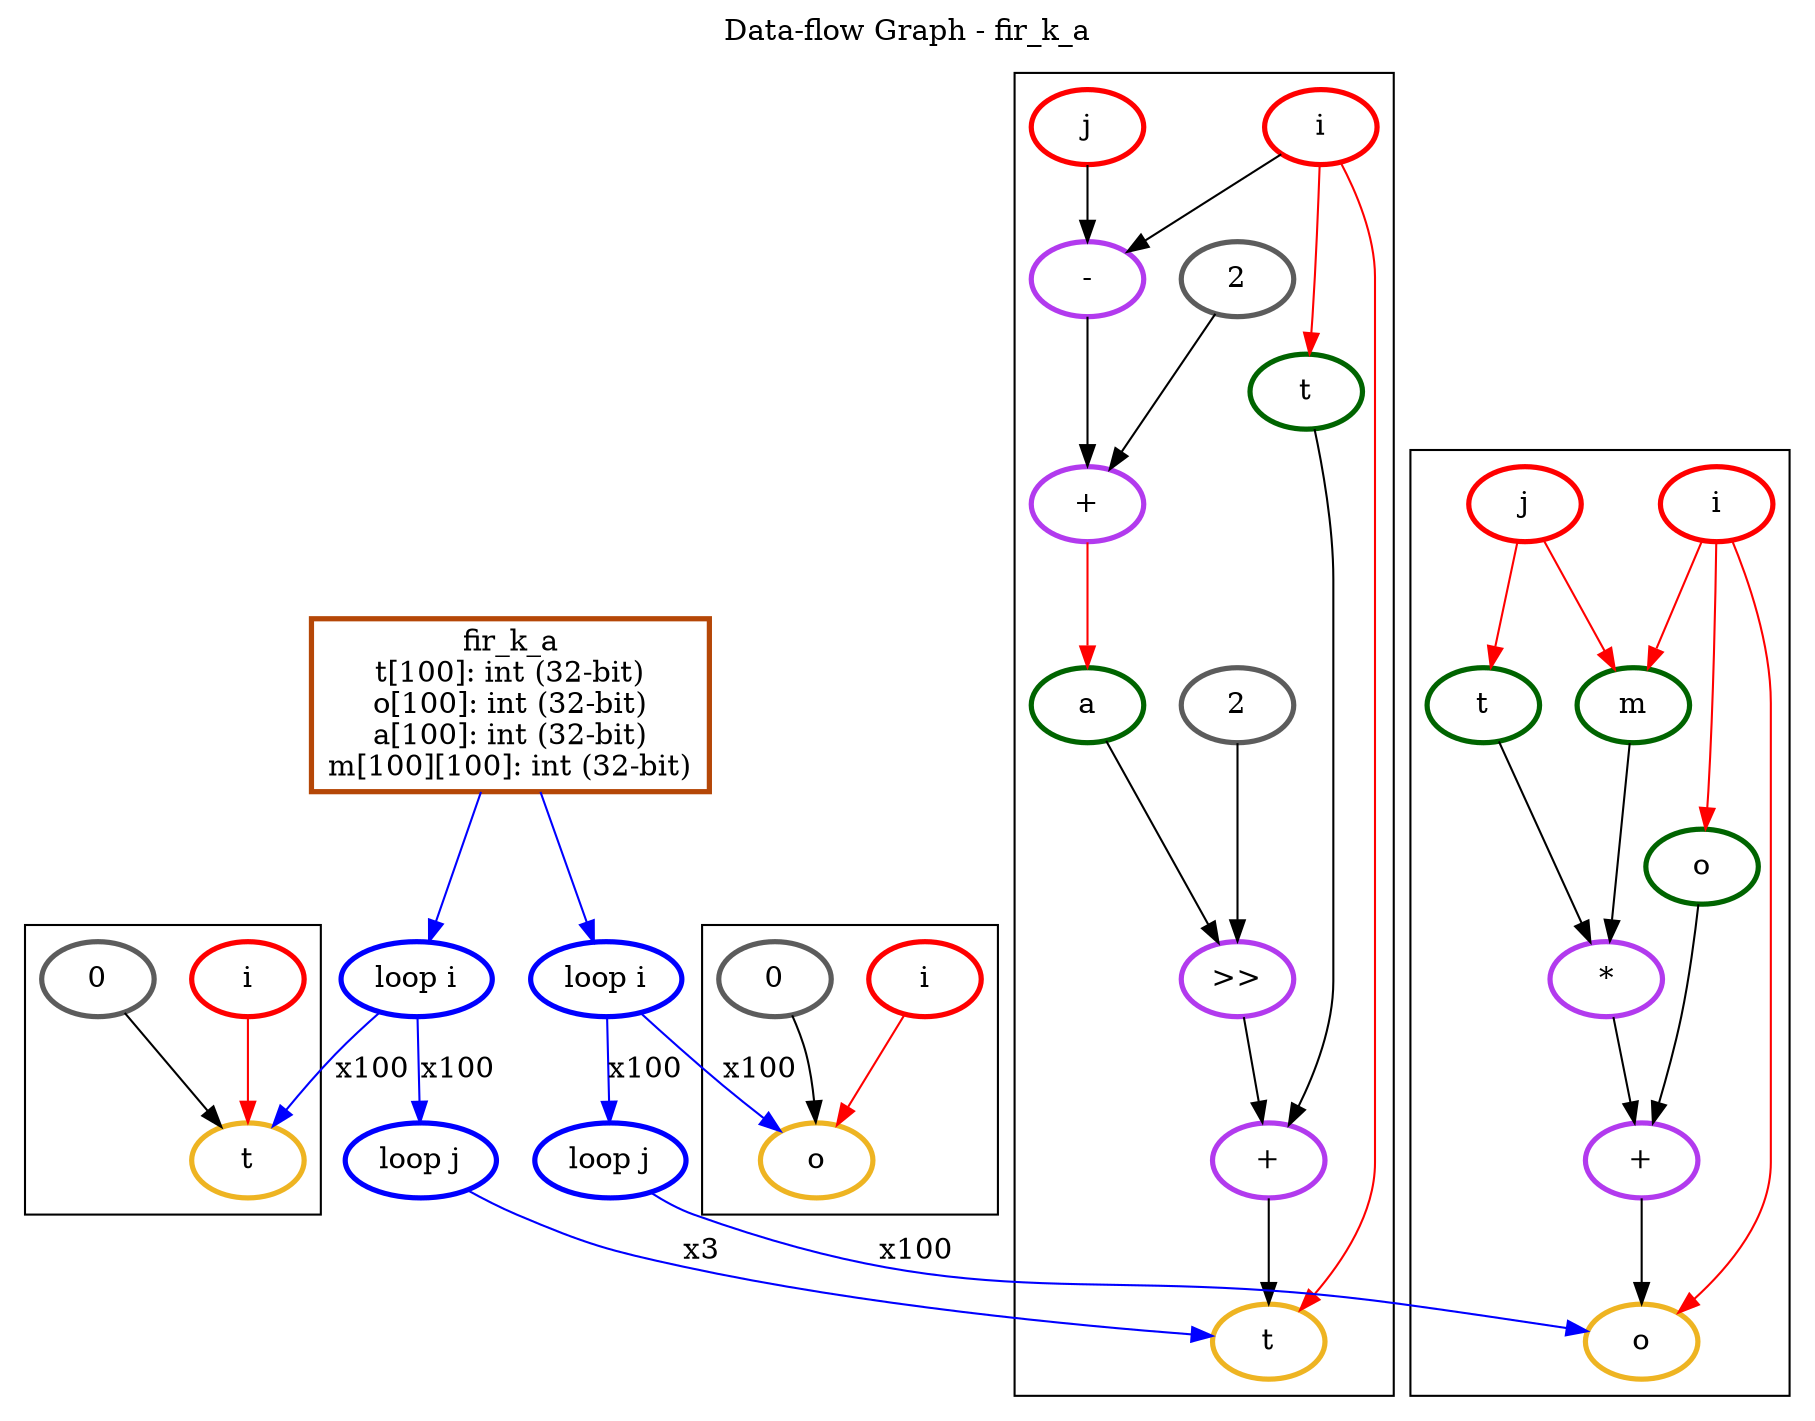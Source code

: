 Digraph G {
node [penwidth=2.5]
n1 [label="fir_k_a
t[100]: int (32-bit)
o[100]: int (32-bit)
a[100]: int (32-bit)
m[100][100]: int (32-bit)
" color="#b54707"shape="box"]
subgraph cluster4{
n25 [label="o" color="goldenrod2"]
n26 [label="i" color="red"]
n27 [label="+" color="darkorchid2"]
n28 [label="o" color="darkgreen"]
n30 [label="*" color="darkorchid2"]
n31 [label="m" color="darkgreen"]
n33 [label="j" color="red"]
n34 [label="t" color="darkgreen"]
}
subgraph cluster3{
n21 [label="o" color="goldenrod2"]
n22 [label="i" color="red"]
n23 [label="0" color="gray36"]
}
subgraph cluster2{
n7 [label="t" color="goldenrod2"]
n8 [label="i" color="red"]
n9 [label="+" color="darkorchid2"]
n10 [label="t" color="darkgreen"]
n12 [label=">>" color="darkorchid2"]
n13 [label="a" color="darkgreen"]
n14 [label="+" color="darkorchid2"]
n15 [label="-" color="darkorchid2"]
n17 [label="j" color="red"]
n18 [label="2" color="gray36"]
n19 [label="2" color="gray36"]
}
subgraph cluster1{
n3 [label="t" color="goldenrod2"]
n4 [label="i" color="red"]
n5 [label="0" color="gray36"]
}
subgraph cluster0{
}
n0 [label="" color="white"]
n1 [label="fir_k_a
t[100]: int (32-bit)
o[100]: int (32-bit)
a[100]: int (32-bit)
m[100][100]: int (32-bit)
" color="#b54707"shape="box"]
n2 [label="loop i" color="blue1"]
n6 [label="loop j" color="blue1"]
n20 [label="loop i" color="blue1"]
n24 [label="loop j" color="blue1"]
n4 -> n3 [label="", color=red]
n5 -> n3 [label="", color=black]
n8 -> n7 [label="", color=red]
n8 -> n10 [label="", color=red]
n8 -> n15 [label="", color=black]
n17 -> n15 [label="", color=black]
n15 -> n14 [label="", color=black]
n18 -> n14 [label="", color=black]
n14 -> n13 [label="", color=red]
n13 -> n12 [label="", color=black]
n19 -> n12 [label="", color=black]
n10 -> n9 [label="", color=black]
n12 -> n9 [label="", color=black]
n9 -> n7 [label="", color=black]
n6 -> n7 [label="x3", color=blue]
n2 -> n3 [label="x100", color=blue]
n2 -> n6 [label="x100", color=blue]
n22 -> n21 [label="", color=red]
n23 -> n21 [label="", color=black]
n26 -> n25 [label="", color=red]
n26 -> n28 [label="", color=red]
n26 -> n31 [label="", color=red]
n33 -> n31 [label="", color=red]
n33 -> n34 [label="", color=red]
n31 -> n30 [label="", color=black]
n34 -> n30 [label="", color=black]
n28 -> n27 [label="", color=black]
n30 -> n27 [label="", color=black]
n27 -> n25 [label="", color=black]
n24 -> n25 [label="x100", color=blue]
n20 -> n21 [label="x100", color=blue]
n20 -> n24 [label="x100", color=blue]
n1 -> n2 [label="", color=blue]
n1 -> n20 [label="", color=blue]
labelloc="t"
label="Data-flow Graph - fir_k_a"
}